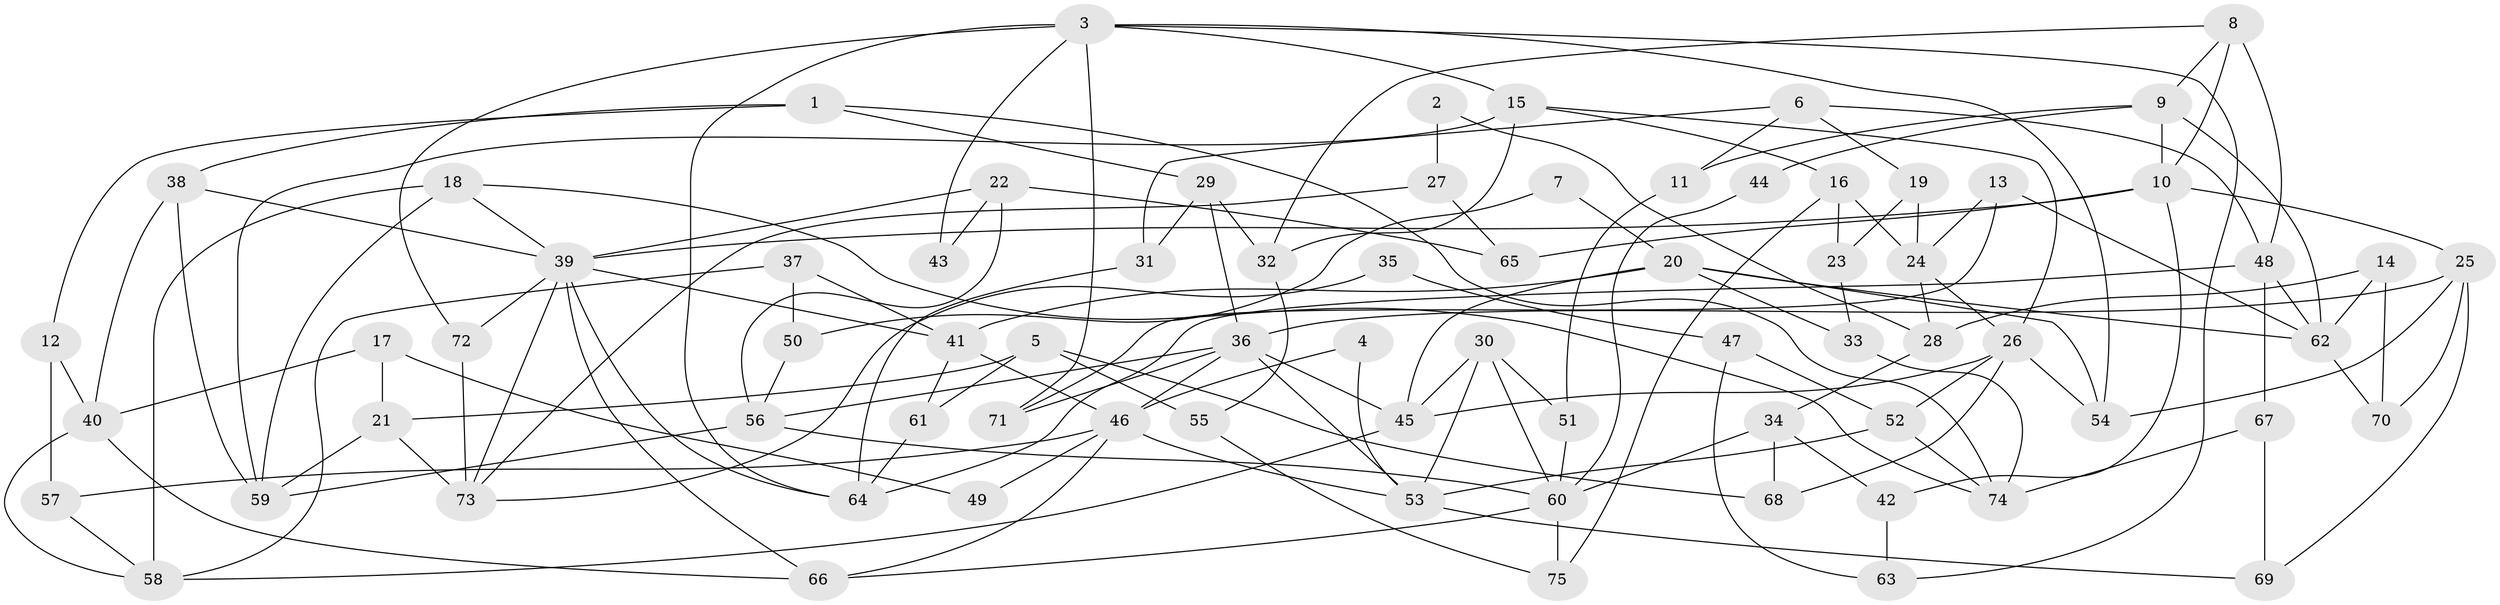 // Generated by graph-tools (version 1.1) at 2025/15/03/09/25 04:15:16]
// undirected, 75 vertices, 150 edges
graph export_dot {
graph [start="1"]
  node [color=gray90,style=filled];
  1;
  2;
  3;
  4;
  5;
  6;
  7;
  8;
  9;
  10;
  11;
  12;
  13;
  14;
  15;
  16;
  17;
  18;
  19;
  20;
  21;
  22;
  23;
  24;
  25;
  26;
  27;
  28;
  29;
  30;
  31;
  32;
  33;
  34;
  35;
  36;
  37;
  38;
  39;
  40;
  41;
  42;
  43;
  44;
  45;
  46;
  47;
  48;
  49;
  50;
  51;
  52;
  53;
  54;
  55;
  56;
  57;
  58;
  59;
  60;
  61;
  62;
  63;
  64;
  65;
  66;
  67;
  68;
  69;
  70;
  71;
  72;
  73;
  74;
  75;
  1 -- 74;
  1 -- 12;
  1 -- 29;
  1 -- 38;
  2 -- 27;
  2 -- 28;
  3 -- 64;
  3 -- 15;
  3 -- 43;
  3 -- 54;
  3 -- 63;
  3 -- 71;
  3 -- 72;
  4 -- 46;
  4 -- 53;
  5 -- 21;
  5 -- 68;
  5 -- 55;
  5 -- 61;
  6 -- 48;
  6 -- 31;
  6 -- 11;
  6 -- 19;
  7 -- 50;
  7 -- 20;
  8 -- 32;
  8 -- 48;
  8 -- 9;
  8 -- 10;
  9 -- 10;
  9 -- 11;
  9 -- 44;
  9 -- 62;
  10 -- 39;
  10 -- 25;
  10 -- 42;
  10 -- 65;
  11 -- 51;
  12 -- 40;
  12 -- 57;
  13 -- 71;
  13 -- 62;
  13 -- 24;
  14 -- 62;
  14 -- 70;
  14 -- 28;
  15 -- 26;
  15 -- 32;
  15 -- 16;
  15 -- 59;
  16 -- 23;
  16 -- 24;
  16 -- 75;
  17 -- 21;
  17 -- 40;
  17 -- 49;
  18 -- 39;
  18 -- 59;
  18 -- 58;
  18 -- 74;
  19 -- 24;
  19 -- 23;
  20 -- 54;
  20 -- 41;
  20 -- 33;
  20 -- 45;
  20 -- 62;
  21 -- 73;
  21 -- 59;
  22 -- 39;
  22 -- 56;
  22 -- 43;
  22 -- 65;
  23 -- 33;
  24 -- 26;
  24 -- 28;
  25 -- 54;
  25 -- 36;
  25 -- 69;
  25 -- 70;
  26 -- 45;
  26 -- 52;
  26 -- 54;
  26 -- 68;
  27 -- 73;
  27 -- 65;
  28 -- 34;
  29 -- 36;
  29 -- 31;
  29 -- 32;
  30 -- 60;
  30 -- 45;
  30 -- 51;
  30 -- 53;
  31 -- 64;
  32 -- 55;
  33 -- 74;
  34 -- 60;
  34 -- 42;
  34 -- 68;
  35 -- 47;
  35 -- 73;
  36 -- 46;
  36 -- 45;
  36 -- 53;
  36 -- 56;
  36 -- 71;
  37 -- 41;
  37 -- 58;
  37 -- 50;
  38 -- 40;
  38 -- 39;
  38 -- 59;
  39 -- 41;
  39 -- 64;
  39 -- 66;
  39 -- 72;
  39 -- 73;
  40 -- 66;
  40 -- 58;
  41 -- 61;
  41 -- 46;
  42 -- 63;
  44 -- 60;
  45 -- 58;
  46 -- 53;
  46 -- 66;
  46 -- 49;
  46 -- 57;
  47 -- 52;
  47 -- 63;
  48 -- 62;
  48 -- 67;
  48 -- 64;
  50 -- 56;
  51 -- 60;
  52 -- 53;
  52 -- 74;
  53 -- 69;
  55 -- 75;
  56 -- 59;
  56 -- 60;
  57 -- 58;
  60 -- 66;
  60 -- 75;
  61 -- 64;
  62 -- 70;
  67 -- 69;
  67 -- 74;
  72 -- 73;
}
